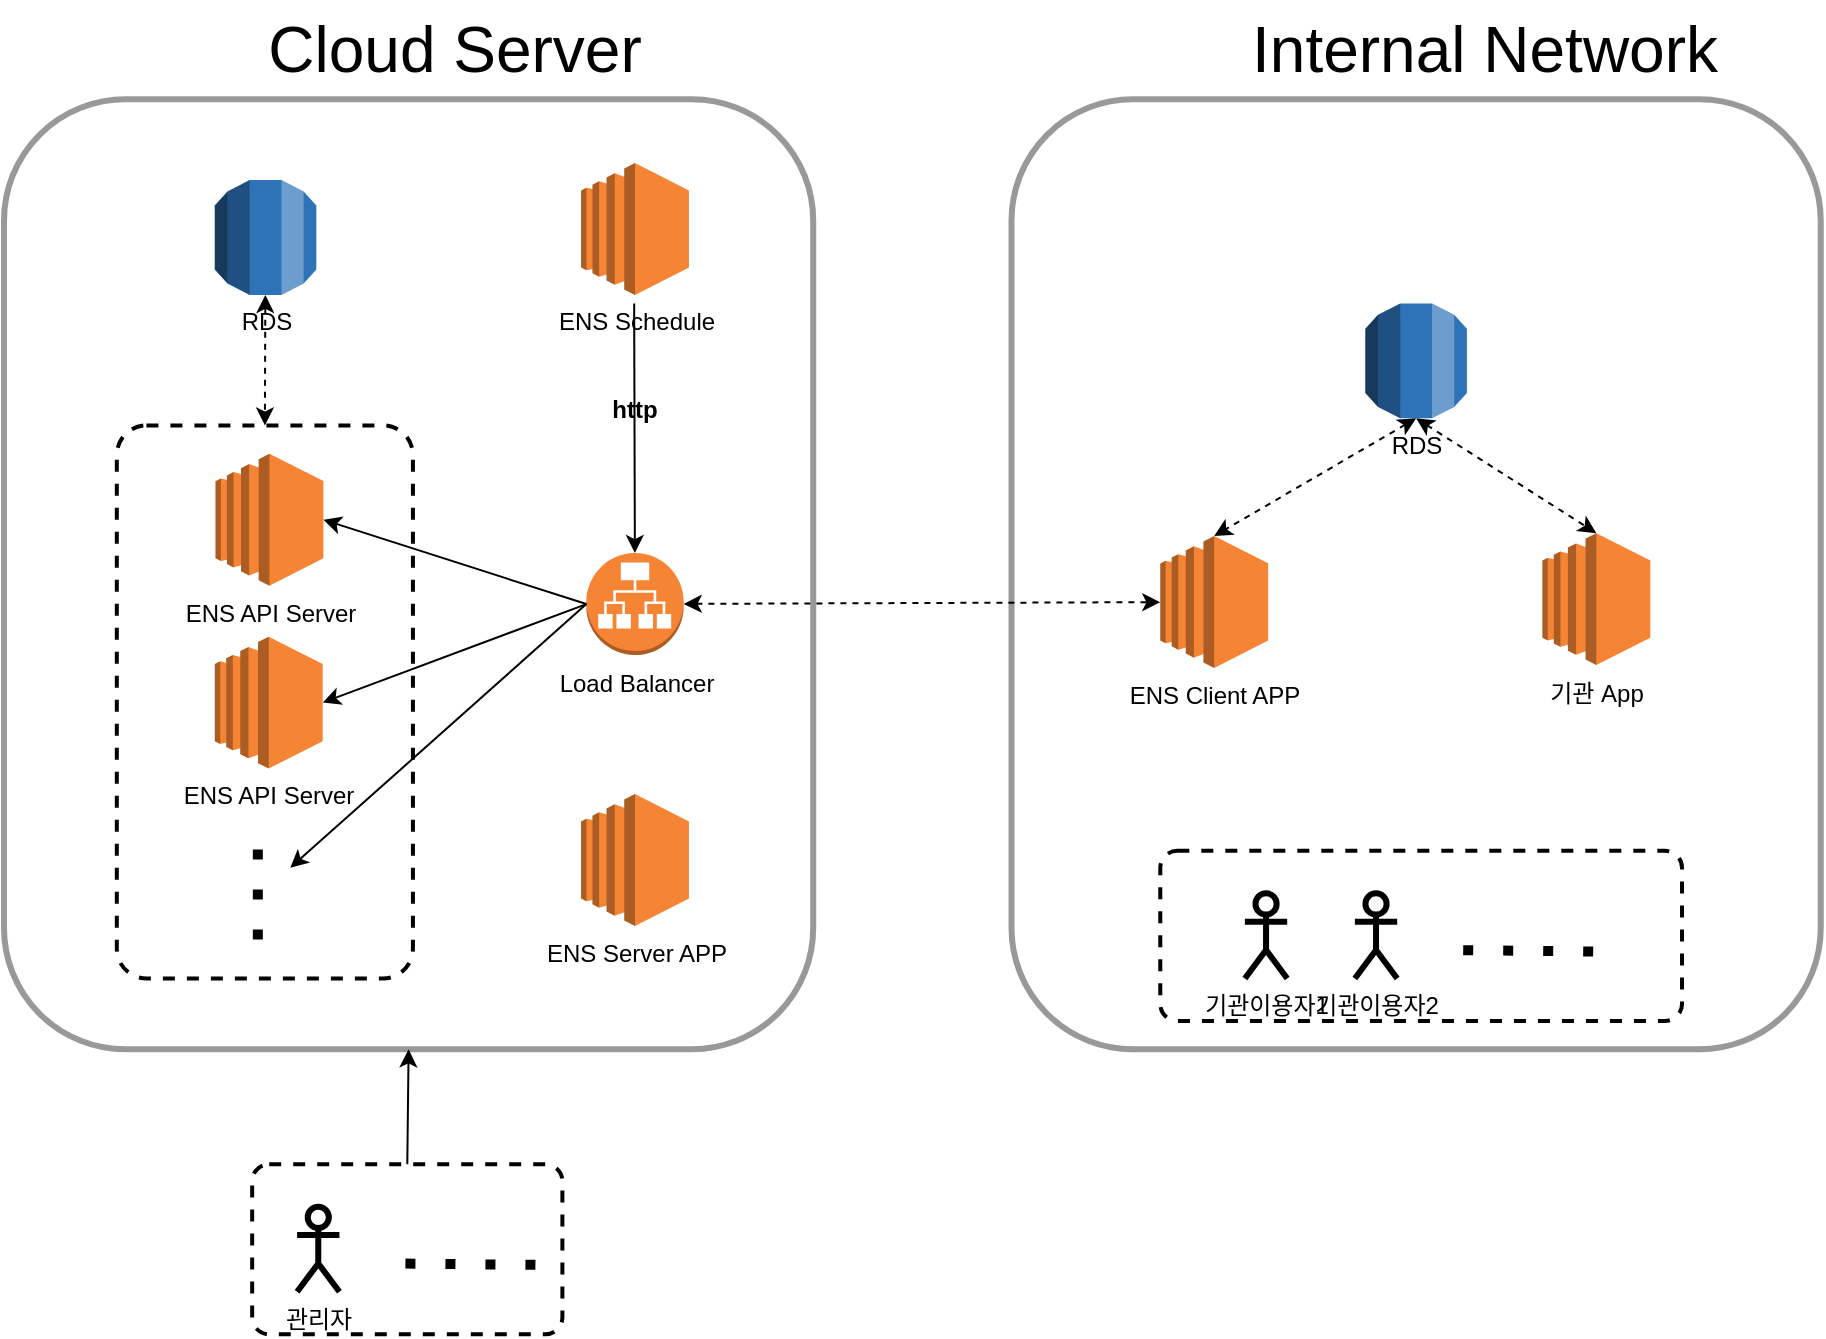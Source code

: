 <mxfile version="20.2.8" type="github">
  <diagram id="WI9T0HZ2pTsCkuznbFz-" name="Page-1">
    <mxGraphModel dx="1277" dy="1938" grid="1" gridSize="10" guides="1" tooltips="1" connect="1" arrows="1" fold="1" page="1" pageScale="1" pageWidth="827" pageHeight="1169" math="0" shadow="0">
      <root>
        <mxCell id="0" />
        <mxCell id="1" parent="0" />
        <mxCell id="ua9vPHk2sP_lnWc5bk8r-1" value="" style="group" vertex="1" connectable="0" parent="1">
          <mxGeometry x="150" y="-940" width="908.37" height="667.17" as="geometry" />
        </mxCell>
        <mxCell id="MWuOinmSYjJ5tBn27S7f-32" value="" style="rounded=1;whiteSpace=wrap;html=1;strokeWidth=3;fillColor=none;strokeColor=#999999;perimeterSpacing=0;" parent="ua9vPHk2sP_lnWc5bk8r-1" vertex="1">
          <mxGeometry x="503.761" y="49.63" width="404.609" height="475.031" as="geometry" />
        </mxCell>
        <mxCell id="MWuOinmSYjJ5tBn27S7f-50" value="" style="rounded=1;fillColor=none;gradientColor=none;arcSize=10;dashed=1;strokeColor=default;strokeWidth=2;fontFamily=Helvetica;fontSize=12;fontColor=default;html=1;perimeterSpacing=0;" parent="ua9vPHk2sP_lnWc5bk8r-1" vertex="1">
          <mxGeometry x="578.144" y="425.401" width="260.87" height="85.08" as="geometry" />
        </mxCell>
        <mxCell id="MWuOinmSYjJ5tBn27S7f-3" value="" style="rounded=1;whiteSpace=wrap;html=1;strokeWidth=3;fillColor=none;strokeColor=#999999;perimeterSpacing=0;" parent="ua9vPHk2sP_lnWc5bk8r-1" vertex="1">
          <mxGeometry y="49.63" width="404.609" height="475.031" as="geometry" />
        </mxCell>
        <mxCell id="MWuOinmSYjJ5tBn27S7f-12" value="" style="rounded=1;fillColor=none;gradientColor=none;arcSize=10;dashed=1;strokeColor=default;strokeWidth=2;fontFamily=Helvetica;fontSize=12;fontColor=default;html=1;perimeterSpacing=0;" parent="ua9vPHk2sP_lnWc5bk8r-1" vertex="1">
          <mxGeometry x="56.404" y="212.7" width="148.061" height="276.51" as="geometry" />
        </mxCell>
        <mxCell id="MWuOinmSYjJ5tBn27S7f-15" value="기관 App" style="outlineConnect=0;dashed=0;verticalLabelPosition=bottom;verticalAlign=top;align=center;html=1;shape=mxgraph.aws3.ec2;fillColor=#F58534;gradientColor=none;rounded=1;strokeColor=default;strokeWidth=3;fontFamily=Helvetica;fontSize=12;fontColor=default;" parent="ua9vPHk2sP_lnWc5bk8r-1" vertex="1">
          <mxGeometry x="769.214" y="266.584" width="53.937" height="65.937" as="geometry" />
        </mxCell>
        <mxCell id="MWuOinmSYjJ5tBn27S7f-24" value="RDS" style="outlineConnect=0;dashed=0;verticalLabelPosition=bottom;verticalAlign=top;align=center;html=1;shape=mxgraph.aws3.rds;fillColor=#2E73B8;gradientColor=none;rounded=1;strokeColor=default;strokeWidth=3;fontFamily=Helvetica;fontSize=12;fontColor=default;" parent="ua9vPHk2sP_lnWc5bk8r-1" vertex="1">
          <mxGeometry x="105.406" y="90.043" width="50.764" height="57.429" as="geometry" />
        </mxCell>
        <mxCell id="MWuOinmSYjJ5tBn27S7f-28" value="" style="endArrow=classic;startArrow=classic;html=1;rounded=0;strokeWidth=1;fontFamily=Helvetica;fontSize=12;fontColor=default;strokeColor=default;dashed=1;entryX=0.5;entryY=0;entryDx=0;entryDy=0;" parent="ua9vPHk2sP_lnWc5bk8r-1" source="MWuOinmSYjJ5tBn27S7f-24" target="MWuOinmSYjJ5tBn27S7f-12" edge="1">
          <mxGeometry width="50" height="50" relative="1" as="geometry">
            <mxPoint x="125.5" y="148.89" as="sourcePoint" />
            <mxPoint x="134.842" y="58.847" as="targetPoint" />
          </mxGeometry>
        </mxCell>
        <mxCell id="MWuOinmSYjJ5tBn27S7f-29" value="" style="endArrow=none;startArrow=classic;html=1;rounded=0;strokeWidth=1;fontFamily=Helvetica;fontSize=12;fontColor=default;verticalAlign=middle;startFill=1;endFill=0;" parent="ua9vPHk2sP_lnWc5bk8r-1" source="MWuOinmSYjJ5tBn27S7f-16" edge="1">
          <mxGeometry width="50" height="50" relative="1" as="geometry">
            <mxPoint x="187.015" y="98.551" as="sourcePoint" />
            <mxPoint x="315.078" y="151.726" as="targetPoint" />
          </mxGeometry>
        </mxCell>
        <mxCell id="MWuOinmSYjJ5tBn27S7f-55" value="&lt;font style=&quot;font-size: 12px;&quot;&gt;http&lt;/font&gt;" style="edgeLabel;html=1;align=center;verticalAlign=middle;resizable=0;points=[];fontSize=32;fontFamily=Helvetica;fontColor=default;labelBackgroundColor=none;fontStyle=1" parent="MWuOinmSYjJ5tBn27S7f-29" vertex="1" connectable="0">
          <mxGeometry x="0.269" relative="1" as="geometry">
            <mxPoint as="offset" />
          </mxGeometry>
        </mxCell>
        <mxCell id="MWuOinmSYjJ5tBn27S7f-33" value="ENS Client APP" style="outlineConnect=0;dashed=0;verticalLabelPosition=bottom;verticalAlign=top;align=center;html=1;shape=mxgraph.aws3.ec2;fillColor=#F58534;gradientColor=none;rounded=1;strokeColor=default;strokeWidth=3;fontFamily=Helvetica;fontSize=12;fontColor=default;" parent="ua9vPHk2sP_lnWc5bk8r-1" vertex="1">
          <mxGeometry x="578.144" y="268.002" width="53.937" height="65.937" as="geometry" />
        </mxCell>
        <mxCell id="MWuOinmSYjJ5tBn27S7f-34" value="RDS" style="outlineConnect=0;dashed=0;verticalLabelPosition=bottom;verticalAlign=top;align=center;html=1;shape=mxgraph.aws3.rds;fillColor=#2E73B8;gradientColor=none;rounded=1;strokeColor=default;strokeWidth=3;fontFamily=Helvetica;fontSize=12;fontColor=default;" parent="ua9vPHk2sP_lnWc5bk8r-1" vertex="1">
          <mxGeometry x="680.687" y="151.726" width="50.764" height="57.429" as="geometry" />
        </mxCell>
        <mxCell id="MWuOinmSYjJ5tBn27S7f-38" value="" style="endArrow=classic;startArrow=classic;html=1;rounded=0;dashed=1;strokeColor=default;strokeWidth=1;fontFamily=Helvetica;fontSize=12;fontColor=default;exitX=0.5;exitY=1;exitDx=0;exitDy=0;exitPerimeter=0;entryX=0.5;entryY=0;entryDx=0;entryDy=0;entryPerimeter=0;" parent="ua9vPHk2sP_lnWc5bk8r-1" source="MWuOinmSYjJ5tBn27S7f-34" target="MWuOinmSYjJ5tBn27S7f-33" edge="1">
          <mxGeometry width="50" height="50" relative="1" as="geometry">
            <mxPoint x="528.79" y="326.14" as="sourcePoint" />
            <mxPoint x="564.043" y="290.69" as="targetPoint" />
          </mxGeometry>
        </mxCell>
        <mxCell id="MWuOinmSYjJ5tBn27S7f-39" value="" style="endArrow=classic;startArrow=classic;html=1;rounded=0;dashed=1;strokeColor=default;strokeWidth=1;fontFamily=Helvetica;fontSize=12;fontColor=default;entryX=0.5;entryY=0;entryDx=0;entryDy=0;entryPerimeter=0;exitX=0.5;exitY=1;exitDx=0;exitDy=0;exitPerimeter=0;" parent="ua9vPHk2sP_lnWc5bk8r-1" source="MWuOinmSYjJ5tBn27S7f-34" target="MWuOinmSYjJ5tBn27S7f-15" edge="1">
          <mxGeometry width="50" height="50" relative="1" as="geometry">
            <mxPoint x="528.79" y="326.14" as="sourcePoint" />
            <mxPoint x="564.043" y="290.69" as="targetPoint" />
          </mxGeometry>
        </mxCell>
        <mxCell id="MWuOinmSYjJ5tBn27S7f-8" value="ENS API Server" style="outlineConnect=0;dashed=0;verticalLabelPosition=bottom;verticalAlign=top;align=center;html=1;shape=mxgraph.aws3.ec2;fillColor=#F58534;gradientColor=none;rounded=1;strokeColor=default;strokeWidth=3;fontFamily=Helvetica;fontSize=12;fontColor=default;" parent="ua9vPHk2sP_lnWc5bk8r-1" vertex="1">
          <mxGeometry x="105.406" y="318.341" width="53.937" height="65.937" as="geometry" />
        </mxCell>
        <mxCell id="MWuOinmSYjJ5tBn27S7f-9" value="ENS API Server" style="outlineConnect=0;dashed=0;verticalLabelPosition=bottom;verticalAlign=top;align=center;html=1;shape=mxgraph.aws3.ec2;fillColor=#F58534;gradientColor=none;rounded=1;strokeColor=default;strokeWidth=3;fontFamily=Helvetica;fontSize=12;fontColor=default;" parent="ua9vPHk2sP_lnWc5bk8r-1" vertex="1">
          <mxGeometry x="105.758" y="226.88" width="53.937" height="65.937" as="geometry" />
        </mxCell>
        <mxCell id="MWuOinmSYjJ5tBn27S7f-16" value="Load Balancer" style="outlineConnect=0;dashed=0;verticalLabelPosition=bottom;verticalAlign=top;align=center;html=1;shape=mxgraph.aws3.application_load_balancer;fillColor=#F58534;gradientColor=none;rounded=1;strokeColor=default;strokeWidth=3;fontFamily=Helvetica;fontSize=12;fontColor=default;" parent="ua9vPHk2sP_lnWc5bk8r-1" vertex="1">
          <mxGeometry x="291.187" y="276.51" width="48.649" height="51.048" as="geometry" />
        </mxCell>
        <mxCell id="MWuOinmSYjJ5tBn27S7f-22" value="" style="endArrow=classic;html=1;rounded=0;strokeWidth=1;fontFamily=Helvetica;fontSize=12;fontColor=default;entryX=1;entryY=0.5;entryDx=0;entryDy=0;entryPerimeter=0;exitX=0;exitY=0.5;exitDx=0;exitDy=0;exitPerimeter=0;" parent="ua9vPHk2sP_lnWc5bk8r-1" source="MWuOinmSYjJ5tBn27S7f-16" target="MWuOinmSYjJ5tBn27S7f-9" edge="1">
          <mxGeometry width="50" height="50" relative="1" as="geometry">
            <mxPoint x="274.971" y="418.311" as="sourcePoint" />
            <mxPoint x="310.224" y="382.861" as="targetPoint" />
          </mxGeometry>
        </mxCell>
        <mxCell id="MWuOinmSYjJ5tBn27S7f-23" value="" style="endArrow=classic;html=1;rounded=0;strokeWidth=1;fontFamily=Helvetica;fontSize=12;fontColor=default;entryX=1;entryY=0.5;entryDx=0;entryDy=0;entryPerimeter=0;exitX=0;exitY=0.5;exitDx=0;exitDy=0;exitPerimeter=0;" parent="ua9vPHk2sP_lnWc5bk8r-1" source="MWuOinmSYjJ5tBn27S7f-16" target="MWuOinmSYjJ5tBn27S7f-8" edge="1">
          <mxGeometry width="50" height="50" relative="1" as="geometry">
            <mxPoint x="274.971" y="418.311" as="sourcePoint" />
            <mxPoint x="310.224" y="382.861" as="targetPoint" />
          </mxGeometry>
        </mxCell>
        <mxCell id="MWuOinmSYjJ5tBn27S7f-43" value="" style="endArrow=none;dashed=1;html=1;dashPattern=1 3;strokeWidth=5;rounded=0;strokeColor=default;fontFamily=Helvetica;fontSize=12;fontColor=default;" parent="ua9vPHk2sP_lnWc5bk8r-1" edge="1">
          <mxGeometry width="50" height="50" relative="1" as="geometry">
            <mxPoint x="126.91" y="424.692" as="sourcePoint" />
            <mxPoint x="126.91" y="474.322" as="targetPoint" />
          </mxGeometry>
        </mxCell>
        <mxCell id="MWuOinmSYjJ5tBn27S7f-44" value="" style="endArrow=classic;html=1;rounded=0;strokeWidth=1;fontFamily=Helvetica;fontSize=12;fontColor=default;exitX=0;exitY=0.5;exitDx=0;exitDy=0;exitPerimeter=0;" parent="ua9vPHk2sP_lnWc5bk8r-1" source="MWuOinmSYjJ5tBn27S7f-16" edge="1">
          <mxGeometry width="50" height="50" relative="1" as="geometry">
            <mxPoint x="300.353" y="296.362" as="sourcePoint" />
            <mxPoint x="143.126" y="433.909" as="targetPoint" />
          </mxGeometry>
        </mxCell>
        <mxCell id="MWuOinmSYjJ5tBn27S7f-45" value="ENS Server APP" style="outlineConnect=0;dashed=0;verticalLabelPosition=bottom;verticalAlign=top;align=center;html=1;shape=mxgraph.aws3.ec2;fillColor=#F58534;gradientColor=none;rounded=1;strokeColor=default;strokeWidth=3;fontFamily=Helvetica;fontSize=12;fontColor=default;" parent="ua9vPHk2sP_lnWc5bk8r-1" vertex="1">
          <mxGeometry x="288.543" y="397.041" width="53.937" height="65.937" as="geometry" />
        </mxCell>
        <mxCell id="MWuOinmSYjJ5tBn27S7f-48" value="" style="endArrow=classic;startArrow=classic;html=1;rounded=0;dashed=1;strokeColor=default;strokeWidth=1;fontFamily=Helvetica;fontSize=12;fontColor=default;" parent="ua9vPHk2sP_lnWc5bk8r-1" source="MWuOinmSYjJ5tBn27S7f-16" target="MWuOinmSYjJ5tBn27S7f-33" edge="1">
          <mxGeometry width="50" height="50" relative="1" as="geometry">
            <mxPoint x="528.79" y="326.14" as="sourcePoint" />
            <mxPoint x="564.043" y="290.69" as="targetPoint" />
          </mxGeometry>
        </mxCell>
        <mxCell id="MWuOinmSYjJ5tBn27S7f-49" value="기관이용자1" style="shape=umlActor;verticalLabelPosition=bottom;verticalAlign=top;html=1;outlineConnect=0;rounded=1;strokeColor=default;strokeWidth=3;fontFamily=Helvetica;fontSize=12;fontColor=default;fillColor=none;" parent="ua9vPHk2sP_lnWc5bk8r-1" vertex="1">
          <mxGeometry x="620.447" y="446.671" width="21.152" height="42.54" as="geometry" />
        </mxCell>
        <mxCell id="MWuOinmSYjJ5tBn27S7f-51" value="Cloud Server" style="text;html=1;align=center;verticalAlign=middle;resizable=0;points=[];autosize=1;strokeColor=none;fillColor=none;fontSize=32;fontFamily=Helvetica;fontColor=default;strokeWidth=1;" parent="ua9vPHk2sP_lnWc5bk8r-1" vertex="1">
          <mxGeometry x="119.859" width="210" height="50" as="geometry" />
        </mxCell>
        <mxCell id="MWuOinmSYjJ5tBn27S7f-52" value="Internal Network" style="text;html=1;align=center;verticalAlign=middle;resizable=0;points=[];autosize=1;strokeColor=none;fillColor=none;fontSize=32;fontFamily=Helvetica;fontColor=default;strokeWidth=1;" parent="ua9vPHk2sP_lnWc5bk8r-1" vertex="1">
          <mxGeometry x="609.871" width="260" height="50" as="geometry" />
        </mxCell>
        <mxCell id="MWuOinmSYjJ5tBn27S7f-54" value="ENS Schedule" style="outlineConnect=0;dashed=0;verticalLabelPosition=bottom;verticalAlign=top;align=center;html=1;shape=mxgraph.aws3.ec2;fillColor=#F58534;gradientColor=none;rounded=1;strokeColor=default;strokeWidth=3;fontFamily=Helvetica;fontSize=12;fontColor=default;" parent="ua9vPHk2sP_lnWc5bk8r-1" vertex="1">
          <mxGeometry x="288.543" y="81.535" width="53.937" height="65.937" as="geometry" />
        </mxCell>
        <mxCell id="MWuOinmSYjJ5tBn27S7f-56" value="" style="endArrow=none;dashed=1;html=1;dashPattern=1 3;strokeWidth=5;rounded=0;strokeColor=default;fontFamily=Helvetica;fontSize=12;fontColor=default;" parent="ua9vPHk2sP_lnWc5bk8r-1" edge="1">
          <mxGeometry width="50" height="50" relative="1" as="geometry">
            <mxPoint x="794.595" y="475.74" as="sourcePoint" />
            <mxPoint x="721.27" y="475.031" as="targetPoint" />
          </mxGeometry>
        </mxCell>
        <mxCell id="MWuOinmSYjJ5tBn27S7f-57" value="기관이용자2" style="shape=umlActor;verticalLabelPosition=bottom;verticalAlign=top;html=1;outlineConnect=0;rounded=1;strokeColor=default;strokeWidth=3;fontFamily=Helvetica;fontSize=12;fontColor=default;fillColor=none;" parent="ua9vPHk2sP_lnWc5bk8r-1" vertex="1">
          <mxGeometry x="675.441" y="446.671" width="21.152" height="42.54" as="geometry" />
        </mxCell>
        <mxCell id="MWuOinmSYjJ5tBn27S7f-65" value="" style="group" parent="ua9vPHk2sP_lnWc5bk8r-1" vertex="1" connectable="0">
          <mxGeometry x="124.089" y="582.09" width="155.112" height="85.08" as="geometry" />
        </mxCell>
        <mxCell id="MWuOinmSYjJ5tBn27S7f-60" value="" style="rounded=1;fillColor=none;gradientColor=none;arcSize=10;dashed=1;strokeColor=default;strokeWidth=2;fontFamily=Helvetica;fontSize=12;fontColor=default;html=1;perimeterSpacing=0;" parent="MWuOinmSYjJ5tBn27S7f-65" vertex="1">
          <mxGeometry width="155.112" height="85.08" as="geometry" />
        </mxCell>
        <mxCell id="MWuOinmSYjJ5tBn27S7f-62" value="" style="endArrow=none;dashed=1;html=1;dashPattern=1 3;strokeWidth=5;rounded=0;strokeColor=default;fontFamily=Helvetica;fontSize=12;fontColor=default;" parent="MWuOinmSYjJ5tBn27S7f-65" edge="1">
          <mxGeometry width="50" height="50" relative="1" as="geometry">
            <mxPoint x="141.624" y="50.339" as="sourcePoint" />
            <mxPoint x="68.299" y="49.63" as="targetPoint" />
          </mxGeometry>
        </mxCell>
        <mxCell id="MWuOinmSYjJ5tBn27S7f-63" value="관리자" style="shape=umlActor;verticalLabelPosition=bottom;verticalAlign=top;html=1;outlineConnect=0;rounded=1;strokeColor=default;strokeWidth=3;fontFamily=Helvetica;fontSize=12;fontColor=default;fillColor=none;" parent="MWuOinmSYjJ5tBn27S7f-65" vertex="1">
          <mxGeometry x="22.47" y="21.27" width="21.152" height="42.54" as="geometry" />
        </mxCell>
        <mxCell id="MWuOinmSYjJ5tBn27S7f-66" value="" style="endArrow=classic;html=1;rounded=0;strokeColor=default;strokeWidth=1;fontFamily=Helvetica;fontSize=12;fontColor=default;exitX=0.5;exitY=0;exitDx=0;exitDy=0;entryX=0.5;entryY=1;entryDx=0;entryDy=0;" parent="ua9vPHk2sP_lnWc5bk8r-1" source="MWuOinmSYjJ5tBn27S7f-60" target="MWuOinmSYjJ5tBn27S7f-3" edge="1">
          <mxGeometry width="50" height="50" relative="1" as="geometry">
            <mxPoint x="408.931" y="404.131" as="sourcePoint" />
            <mxPoint x="444.184" y="368.681" as="targetPoint" />
          </mxGeometry>
        </mxCell>
      </root>
    </mxGraphModel>
  </diagram>
</mxfile>
